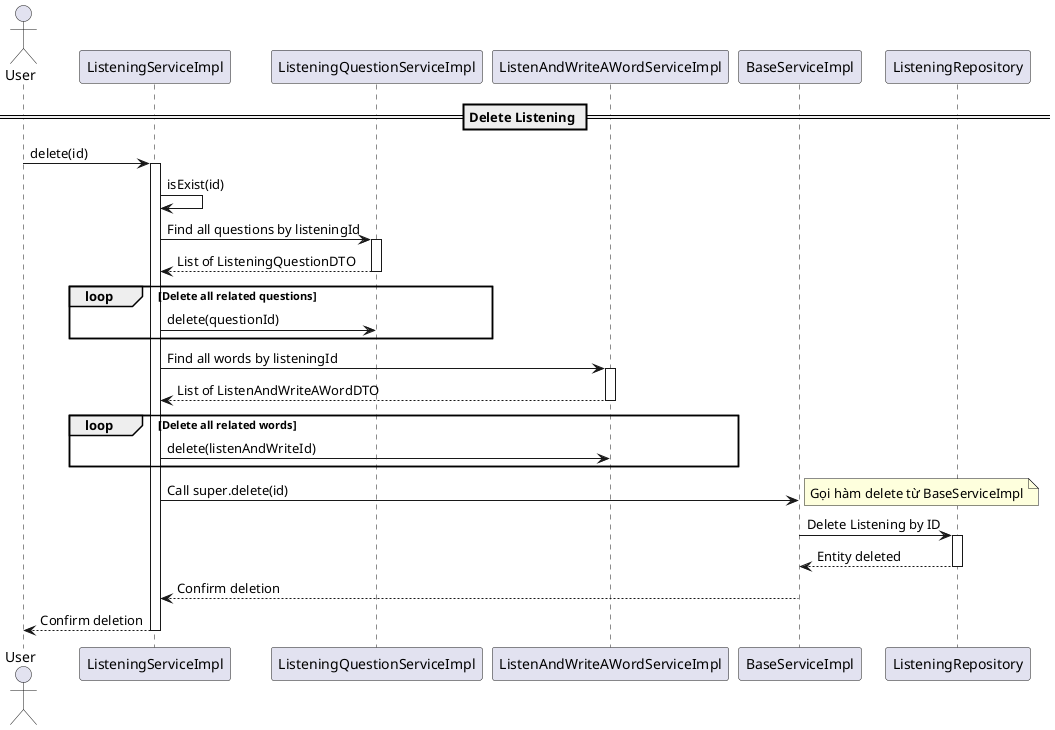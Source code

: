 @startuml DeleteListening

actor User
participant "ListeningServiceImpl" as LS
participant "ListeningQuestionServiceImpl" as LQS
participant "ListenAndWriteAWordServiceImpl" as LAW
participant "BaseServiceImpl" as BSI
participant "ListeningRepository" as LR

== Delete Listening ==
User -> LS: delete(id)
activate LS

LS -> LS: isExist(id)

LS -> LQS: Find all questions by listeningId
activate LQS
LQS --> LS: List of ListeningQuestionDTO
deactivate LQS

loop Delete all related questions
    LS -> LQS: delete(questionId)
end

LS -> LAW: Find all words by listeningId
activate LAW
LAW --> LS: List of ListenAndWriteAWordDTO
deactivate LAW

loop Delete all related words
    LS -> LAW: delete(listenAndWriteId)
end

LS -> BSI: Call super.delete(id)
note right: Gọi hàm delete từ BaseServiceImpl
BSI -> LR: Delete Listening by ID
activate LR
LR --> BSI: Entity deleted
deactivate LR

BSI --> LS: Confirm deletion
LS --> User: Confirm deletion
deactivate LS

@enduml
